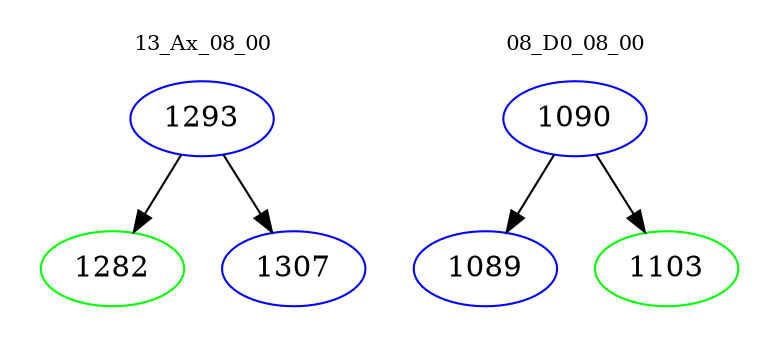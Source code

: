 digraph{
subgraph cluster_0 {
color = white
label = "13_Ax_08_00";
fontsize=10;
T0_1293 [label="1293", color="blue"]
T0_1293 -> T0_1282 [color="black"]
T0_1282 [label="1282", color="green"]
T0_1293 -> T0_1307 [color="black"]
T0_1307 [label="1307", color="blue"]
}
subgraph cluster_1 {
color = white
label = "08_D0_08_00";
fontsize=10;
T1_1090 [label="1090", color="blue"]
T1_1090 -> T1_1089 [color="black"]
T1_1089 [label="1089", color="blue"]
T1_1090 -> T1_1103 [color="black"]
T1_1103 [label="1103", color="green"]
}
}

